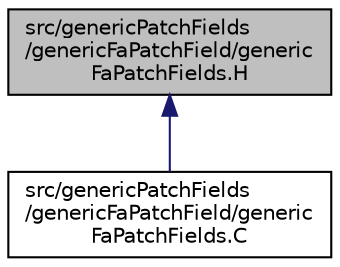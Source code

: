 digraph "src/genericPatchFields/genericFaPatchField/genericFaPatchFields.H"
{
  bgcolor="transparent";
  edge [fontname="Helvetica",fontsize="10",labelfontname="Helvetica",labelfontsize="10"];
  node [fontname="Helvetica",fontsize="10",shape=record];
  Node1 [label="src/genericPatchFields\l/genericFaPatchField/generic\lFaPatchFields.H",height=0.2,width=0.4,color="black", fillcolor="grey75", style="filled" fontcolor="black"];
  Node1 -> Node2 [dir="back",color="midnightblue",fontsize="10",style="solid",fontname="Helvetica"];
  Node2 [label="src/genericPatchFields\l/genericFaPatchField/generic\lFaPatchFields.C",height=0.2,width=0.4,color="black",URL="$genericFaPatchFields_8C.html"];
}
